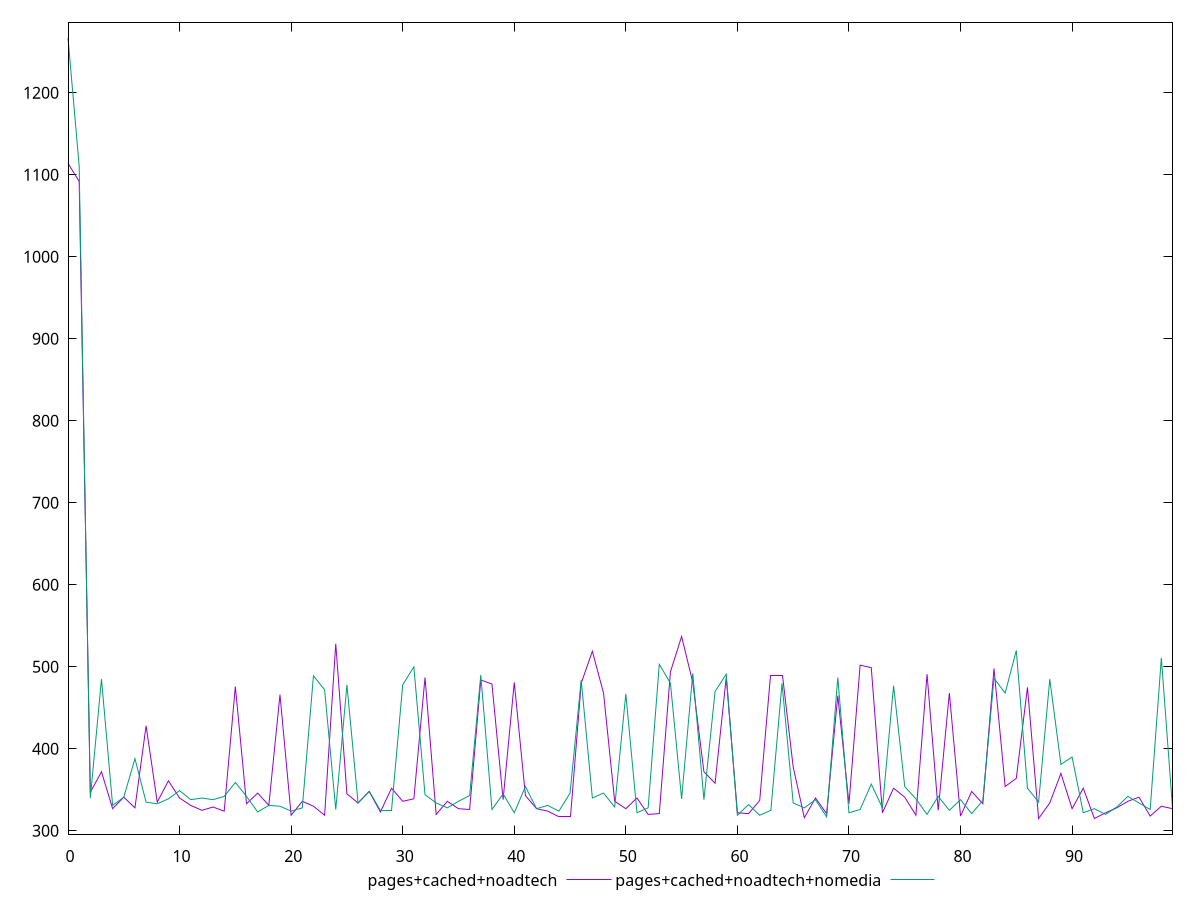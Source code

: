 reset

$pagesCachedNoadtech <<EOF
0 1114
1 1092
2 347
3 372
4 327
5 341
6 328
7 428
8 335
9 361
10 340
11 331
12 325
13 329
14 324
15 476
16 333
17 346
18 331
19 466
20 319
21 336
22 330
23 319
24 528
25 345
26 334
27 348
28 323
29 352
30 336
31 339
32 487
33 320
34 336
35 327
36 326
37 484
38 479
39 338
40 481
41 343
42 327
43 324
44 318
45 318
46 480
47 519
48 468
49 336
50 327
51 340
52 320
53 321
54 494
55 537
56 481
57 372
58 358
59 487
60 322
61 321
62 337
63 489
64 489
65 378
66 316
67 340
68 321
69 465
70 333
71 502
72 499
73 322
74 352
75 341
76 319
77 491
78 325
79 468
80 318
81 348
82 333
83 498
84 354
85 364
86 475
87 315
88 334
89 370
90 327
91 352
92 315
93 322
94 328
95 336
96 341
97 318
98 330
99 327
EOF

$pagesCachedNoadtechNomedia <<EOF
0 1267
1 1111
2 340
3 485
4 331
5 341
6 388
7 335
8 333
9 339
10 349
11 338
12 340
13 338
14 342
15 359
16 342
17 323
18 331
19 330
20 324
21 328
22 489
23 472
24 326
25 478
26 334
27 348
28 325
29 325
30 478
31 500
32 344
33 334
34 328
35 336
36 343
37 490
38 326
39 345
40 322
41 354
42 327
43 331
44 324
45 346
46 484
47 340
48 346
49 329
50 467
51 322
52 328
53 503
54 480
55 339
56 492
57 338
58 470
59 491
60 319
61 332
62 319
63 325
64 480
65 334
66 328
67 338
68 317
69 487
70 322
71 326
72 357
73 328
74 477
75 354
76 339
77 320
78 342
79 325
80 338
81 321
82 337
83 486
84 468
85 520
86 352
87 335
88 485
89 381
90 390
91 322
92 327
93 320
94 329
95 342
96 334
97 326
98 511
99 328
EOF

set key outside below
set xrange [0:99]
set yrange [295.96:1286.04]
set trange [295.96:1286.04]
set terminal svg size 640, 520 enhanced background rgb 'white'
set output "report_00017_2021-02-10T15-08-03.406Z/render-blocking-resources/comparison/line/2_vs_3.svg"

plot $pagesCachedNoadtech title "pages+cached+noadtech" with line, \
     $pagesCachedNoadtechNomedia title "pages+cached+noadtech+nomedia" with line

reset
